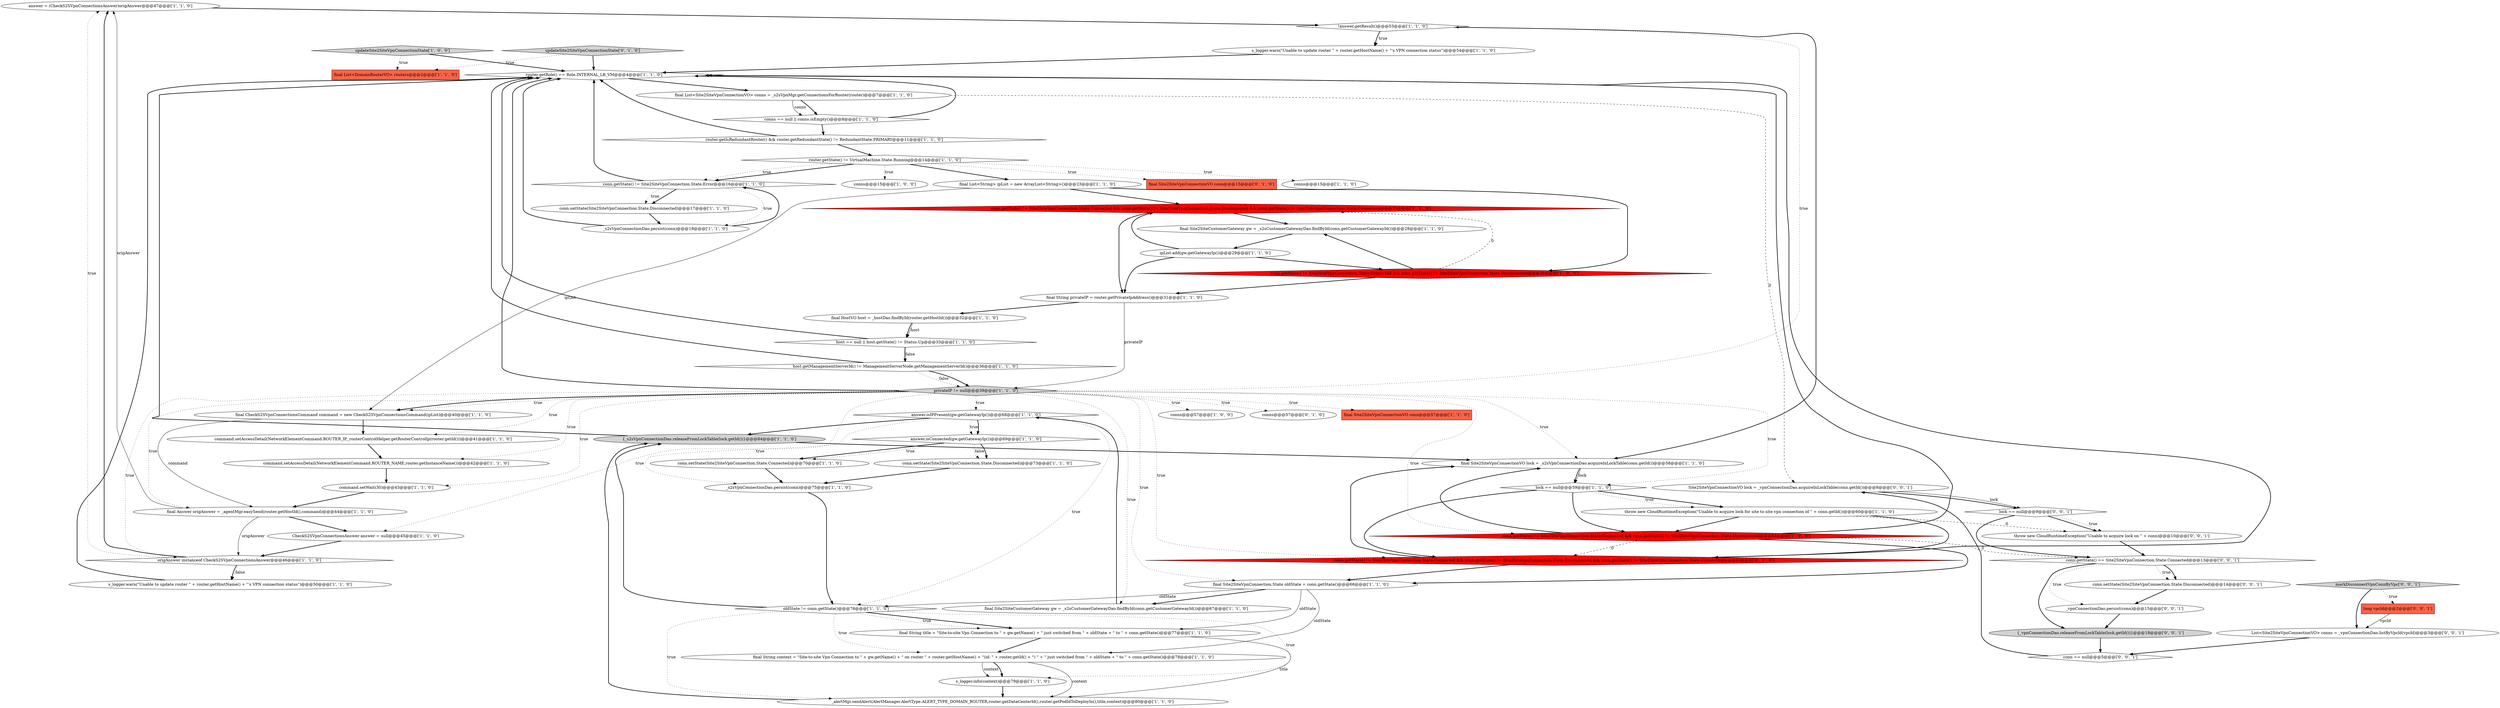 digraph {
47 [style = filled, label = "answer = (CheckS2SVpnConnectionsAnswer)origAnswer@@@47@@@['1', '1', '0']", fillcolor = white, shape = ellipse image = "AAA0AAABBB1BBB"];
20 [style = filled, label = "ipList.add(gw.getGatewayIp())@@@29@@@['1', '1', '0']", fillcolor = white, shape = ellipse image = "AAA0AAABBB1BBB"];
49 [style = filled, label = "answer.isIPPresent(gw.getGatewayIp())@@@68@@@['1', '1', '0']", fillcolor = white, shape = diamond image = "AAA0AAABBB1BBB"];
28 [style = filled, label = "conns@@@15@@@['1', '1', '0']", fillcolor = white, shape = ellipse image = "AAA0AAABBB1BBB"];
31 [style = filled, label = "conn.getState() != Site2SiteVpnConnection.State.Connected && conn.getState() != Site2SiteVpnConnection.State.Disconnected@@@63@@@['1', '0', '0']", fillcolor = red, shape = diamond image = "AAA1AAABBB1BBB"];
57 [style = filled, label = "long vpcId@@@2@@@['0', '0', '1']", fillcolor = tomato, shape = box image = "AAA0AAABBB3BBB"];
38 [style = filled, label = "command.setWait(30)@@@43@@@['1', '1', '0']", fillcolor = white, shape = ellipse image = "AAA0AAABBB1BBB"];
34 [style = filled, label = "s_logger.info(context)@@@79@@@['1', '1', '0']", fillcolor = white, shape = ellipse image = "AAA0AAABBB1BBB"];
11 [style = filled, label = "command.setAccessDetail(NetworkElementCommand.ROUTER_IP,_routerControlHelper.getRouterControlIp(router.getId()))@@@41@@@['1', '1', '0']", fillcolor = white, shape = ellipse image = "AAA0AAABBB1BBB"];
40 [style = filled, label = "s_logger.warn(\"Unable to update router \" + router.getHostName() + \"'s VPN connection status\")@@@50@@@['1', '1', '0']", fillcolor = white, shape = ellipse image = "AAA0AAABBB1BBB"];
4 [style = filled, label = "conns@@@15@@@['1', '0', '0']", fillcolor = white, shape = ellipse image = "AAA0AAABBB1BBB"];
60 [style = filled, label = "Site2SiteVpnConnectionVO lock = _vpnConnectionDao.acquireInLockTable(conn.getId())@@@8@@@['0', '0', '1']", fillcolor = white, shape = ellipse image = "AAA0AAABBB3BBB"];
62 [style = filled, label = "conn == null@@@5@@@['0', '0', '1']", fillcolor = white, shape = diamond image = "AAA0AAABBB3BBB"];
64 [style = filled, label = "throw new CloudRuntimeException(\"Unable to acquire lock on \" + conn)@@@10@@@['0', '0', '1']", fillcolor = white, shape = ellipse image = "AAA0AAABBB3BBB"];
48 [style = filled, label = "conns == null || conns.isEmpty()@@@8@@@['1', '1', '0']", fillcolor = white, shape = diamond image = "AAA0AAABBB1BBB"];
23 [style = filled, label = "lock == null@@@59@@@['1', '1', '0']", fillcolor = white, shape = diamond image = "AAA0AAABBB1BBB"];
17 [style = filled, label = "final String context = \"Site-to-site Vpn Connection to \" + gw.getName() + \" on router \" + router.getHostName() + \"(id: \" + router.getId() + \") \" + \" just switched from \" + oldState + \" to \" + conn.getState()@@@78@@@['1', '1', '0']", fillcolor = white, shape = ellipse image = "AAA0AAABBB1BBB"];
36 [style = filled, label = "s_logger.warn(\"Unable to update router \" + router.getHostName() + \"'s VPN connection status\")@@@54@@@['1', '1', '0']", fillcolor = white, shape = ellipse image = "AAA0AAABBB1BBB"];
53 [style = filled, label = "conn.getState() != Site2SiteVpnConnection.State.Connected && conn.getState() != Site2SiteVpnConnection.State.Disconnected && conn.getState() != Site2SiteVpnConnection.State.Connecting@@@63@@@['0', '1', '0']", fillcolor = red, shape = diamond image = "AAA1AAABBB2BBB"];
13 [style = filled, label = "throw new CloudRuntimeException(\"Unable to acquire lock for site to site vpn connection id \" + conn.getId())@@@60@@@['1', '1', '0']", fillcolor = white, shape = ellipse image = "AAA0AAABBB1BBB"];
1 [style = filled, label = "{_s2sVpnConnectionDao.releaseFromLockTable(lock.getId())}@@@84@@@['1', '1', '0']", fillcolor = lightgray, shape = ellipse image = "AAA0AAABBB1BBB"];
45 [style = filled, label = "router.getRole() == Role.INTERNAL_LB_VM@@@4@@@['1', '1', '0']", fillcolor = white, shape = diamond image = "AAA0AAABBB1BBB"];
5 [style = filled, label = "conn.setState(Site2SiteVpnConnection.State.Disconnected)@@@17@@@['1', '1', '0']", fillcolor = white, shape = ellipse image = "AAA0AAABBB1BBB"];
26 [style = filled, label = "conns@@@57@@@['1', '0', '0']", fillcolor = white, shape = ellipse image = "AAA0AAABBB1BBB"];
22 [style = filled, label = "final List<String> ipList = new ArrayList<String>()@@@23@@@['1', '1', '0']", fillcolor = white, shape = ellipse image = "AAA0AAABBB1BBB"];
21 [style = filled, label = "final List<Site2SiteVpnConnectionVO> conns = _s2sVpnMgr.getConnectionsForRouter(router)@@@7@@@['1', '1', '0']", fillcolor = white, shape = ellipse image = "AAA0AAABBB1BBB"];
19 [style = filled, label = "final Answer origAnswer = _agentMgr.easySend(router.getHostId(),command)@@@44@@@['1', '1', '0']", fillcolor = white, shape = ellipse image = "AAA0AAABBB1BBB"];
15 [style = filled, label = "final List<DomainRouterVO> routers@@@2@@@['1', '1', '0']", fillcolor = tomato, shape = box image = "AAA0AAABBB1BBB"];
24 [style = filled, label = "updateSite2SiteVpnConnectionState['1', '0', '0']", fillcolor = lightgray, shape = diamond image = "AAA0AAABBB1BBB"];
25 [style = filled, label = "command.setAccessDetail(NetworkElementCommand.ROUTER_NAME,router.getInstanceName())@@@42@@@['1', '1', '0']", fillcolor = white, shape = ellipse image = "AAA0AAABBB1BBB"];
37 [style = filled, label = "_alertMgr.sendAlert(AlertManager.AlertType.ALERT_TYPE_DOMAIN_ROUTER,router.getDataCenterId(),router.getPodIdToDeployIn(),title,context)@@@80@@@['1', '1', '0']", fillcolor = white, shape = ellipse image = "AAA0AAABBB1BBB"];
39 [style = filled, label = "final Site2SiteCustomerGateway gw = _s2sCustomerGatewayDao.findById(conn.getCustomerGatewayId())@@@67@@@['1', '1', '0']", fillcolor = white, shape = ellipse image = "AAA0AAABBB1BBB"];
9 [style = filled, label = "_s2sVpnConnectionDao.persist(conn)@@@18@@@['1', '1', '0']", fillcolor = white, shape = ellipse image = "AAA0AAABBB1BBB"];
42 [style = filled, label = "privateIP != null@@@39@@@['1', '1', '0']", fillcolor = lightgray, shape = diamond image = "AAA0AAABBB1BBB"];
41 [style = filled, label = "final String title = \"Site-to-site Vpn Connection to \" + gw.getName() + \" just switched from \" + oldState + \" to \" + conn.getState()@@@77@@@['1', '1', '0']", fillcolor = white, shape = ellipse image = "AAA0AAABBB1BBB"];
46 [style = filled, label = "oldState != conn.getState()@@@76@@@['1', '1', '0']", fillcolor = white, shape = diamond image = "AAA0AAABBB1BBB"];
52 [style = filled, label = "conns@@@57@@@['0', '1', '0']", fillcolor = white, shape = ellipse image = "AAA0AAABBB2BBB"];
55 [style = filled, label = "conn.getState() != Site2SiteVpnConnection.State.Connected && conn.getState() != Site2SiteVpnConnection.State.Disconnected && conn.getState() != Site2SiteVpnConnection.State.Connecting@@@25@@@['0', '1', '0']", fillcolor = red, shape = diamond image = "AAA1AAABBB2BBB"];
54 [style = filled, label = "final Site2SiteVpnConnectionVO conn@@@15@@@['0', '1', '0']", fillcolor = tomato, shape = box image = "AAA0AAABBB2BBB"];
50 [style = filled, label = "answer.isConnected(gw.getGatewayIp())@@@69@@@['1', '1', '0']", fillcolor = white, shape = diamond image = "AAA0AAABBB1BBB"];
32 [style = filled, label = "final Site2SiteVpnConnectionVO conn@@@57@@@['1', '1', '0']", fillcolor = tomato, shape = box image = "AAA0AAABBB1BBB"];
12 [style = filled, label = "router.getState() != VirtualMachine.State.Running@@@14@@@['1', '1', '0']", fillcolor = white, shape = diamond image = "AAA0AAABBB1BBB"];
29 [style = filled, label = "final HostVO host = _hostDao.findById(router.getHostId())@@@32@@@['1', '1', '0']", fillcolor = white, shape = ellipse image = "AAA0AAABBB1BBB"];
27 [style = filled, label = "final Site2SiteVpnConnection.State oldState = conn.getState()@@@66@@@['1', '1', '0']", fillcolor = white, shape = ellipse image = "AAA0AAABBB1BBB"];
44 [style = filled, label = "router.getIsRedundantRouter() && router.getRedundantState() != RedundantState.PRIMARY@@@11@@@['1', '1', '0']", fillcolor = white, shape = diamond image = "AAA0AAABBB1BBB"];
56 [style = filled, label = "lock == null@@@9@@@['0', '0', '1']", fillcolor = white, shape = diamond image = "AAA0AAABBB3BBB"];
16 [style = filled, label = "origAnswer instanceof CheckS2SVpnConnectionsAnswer@@@46@@@['1', '1', '0']", fillcolor = white, shape = diamond image = "AAA0AAABBB1BBB"];
61 [style = filled, label = "conn.getState() == Site2SiteVpnConnection.State.Connected@@@13@@@['0', '0', '1']", fillcolor = white, shape = diamond image = "AAA0AAABBB3BBB"];
66 [style = filled, label = "{_vpnConnectionDao.releaseFromLockTable(lock.getId())}@@@18@@@['0', '0', '1']", fillcolor = lightgray, shape = ellipse image = "AAA0AAABBB3BBB"];
35 [style = filled, label = "final CheckS2SVpnConnectionsCommand command = new CheckS2SVpnConnectionsCommand(ipList)@@@40@@@['1', '1', '0']", fillcolor = white, shape = ellipse image = "AAA0AAABBB1BBB"];
63 [style = filled, label = "List<Site2SiteVpnConnectionVO> conns = _vpnConnectionDao.listByVpcId(vpcId)@@@3@@@['0', '0', '1']", fillcolor = white, shape = ellipse image = "AAA0AAABBB3BBB"];
10 [style = filled, label = "host.getManagementServerId() != ManagementServerNode.getManagementServerId()@@@36@@@['1', '1', '0']", fillcolor = white, shape = diamond image = "AAA0AAABBB1BBB"];
2 [style = filled, label = "_s2sVpnConnectionDao.persist(conn)@@@75@@@['1', '1', '0']", fillcolor = white, shape = ellipse image = "AAA0AAABBB1BBB"];
33 [style = filled, label = "final Site2SiteCustomerGateway gw = _s2sCustomerGatewayDao.findById(conn.getCustomerGatewayId())@@@28@@@['1', '1', '0']", fillcolor = white, shape = ellipse image = "AAA0AAABBB1BBB"];
0 [style = filled, label = "CheckS2SVpnConnectionsAnswer answer = null@@@45@@@['1', '1', '0']", fillcolor = white, shape = ellipse image = "AAA0AAABBB1BBB"];
8 [style = filled, label = "conn.getState() != Site2SiteVpnConnection.State.Connected && conn.getState() != Site2SiteVpnConnection.State.Disconnected@@@25@@@['1', '0', '0']", fillcolor = red, shape = diamond image = "AAA1AAABBB1BBB"];
43 [style = filled, label = "!answer.getResult()@@@53@@@['1', '1', '0']", fillcolor = white, shape = diamond image = "AAA0AAABBB1BBB"];
6 [style = filled, label = "final String privateIP = router.getPrivateIpAddress()@@@31@@@['1', '1', '0']", fillcolor = white, shape = ellipse image = "AAA0AAABBB1BBB"];
58 [style = filled, label = "conn.setState(Site2SiteVpnConnection.State.Disconnected)@@@14@@@['0', '0', '1']", fillcolor = white, shape = ellipse image = "AAA0AAABBB3BBB"];
51 [style = filled, label = "updateSite2SiteVpnConnectionState['0', '1', '0']", fillcolor = lightgray, shape = diamond image = "AAA0AAABBB2BBB"];
18 [style = filled, label = "conn.setState(Site2SiteVpnConnection.State.Connected)@@@70@@@['1', '1', '0']", fillcolor = white, shape = ellipse image = "AAA0AAABBB1BBB"];
3 [style = filled, label = "conn.setState(Site2SiteVpnConnection.State.Disconnected)@@@73@@@['1', '1', '0']", fillcolor = white, shape = ellipse image = "AAA0AAABBB1BBB"];
59 [style = filled, label = "markDisconnectVpnConnByVpc['0', '0', '1']", fillcolor = lightgray, shape = diamond image = "AAA0AAABBB3BBB"];
65 [style = filled, label = "_vpnConnectionDao.persist(conn)@@@15@@@['0', '0', '1']", fillcolor = white, shape = ellipse image = "AAA0AAABBB3BBB"];
30 [style = filled, label = "host == null || host.getState() != Status.Up@@@33@@@['1', '1', '0']", fillcolor = white, shape = diamond image = "AAA0AAABBB1BBB"];
7 [style = filled, label = "conn.getState() != Site2SiteVpnConnection.State.Error@@@16@@@['1', '1', '0']", fillcolor = white, shape = diamond image = "AAA0AAABBB1BBB"];
14 [style = filled, label = "final Site2SiteVpnConnectionVO lock = _s2sVpnConnectionDao.acquireInLockTable(conn.getId())@@@58@@@['1', '1', '0']", fillcolor = white, shape = ellipse image = "AAA0AAABBB1BBB"];
61->66 [style = bold, label=""];
46->37 [style = dotted, label="true"];
5->9 [style = bold, label=""];
29->30 [style = bold, label=""];
56->64 [style = bold, label=""];
42->45 [style = bold, label=""];
17->34 [style = solid, label="context"];
21->48 [style = bold, label=""];
8->6 [style = bold, label=""];
66->62 [style = bold, label=""];
9->7 [style = bold, label=""];
49->2 [style = dotted, label="true"];
12->7 [style = bold, label=""];
6->29 [style = bold, label=""];
27->46 [style = solid, label="oldState"];
61->65 [style = dotted, label="true"];
22->8 [style = bold, label=""];
53->27 [style = bold, label=""];
42->19 [style = dotted, label="true"];
23->13 [style = bold, label=""];
39->49 [style = bold, label=""];
12->54 [style = dotted, label="true"];
42->38 [style = dotted, label="true"];
50->3 [style = dotted, label="false"];
42->23 [style = dotted, label="true"];
13->31 [style = bold, label=""];
35->19 [style = solid, label="command"];
16->47 [style = dotted, label="true"];
51->15 [style = dotted, label="true"];
42->0 [style = dotted, label="true"];
12->22 [style = bold, label=""];
27->17 [style = solid, label="oldState"];
11->25 [style = bold, label=""];
42->32 [style = dotted, label="true"];
8->55 [style = dashed, label="0"];
31->14 [style = bold, label=""];
27->41 [style = solid, label="oldState"];
19->47 [style = solid, label="origAnswer"];
16->40 [style = bold, label=""];
42->26 [style = dotted, label="true"];
31->61 [style = dashed, label="0"];
30->10 [style = dotted, label="false"];
50->18 [style = bold, label=""];
37->1 [style = bold, label=""];
62->60 [style = bold, label=""];
50->3 [style = bold, label=""];
65->66 [style = bold, label=""];
47->43 [style = bold, label=""];
48->44 [style = bold, label=""];
44->12 [style = bold, label=""];
46->41 [style = bold, label=""];
21->48 [style = solid, label="conns"];
50->18 [style = dotted, label="true"];
17->34 [style = bold, label=""];
7->5 [style = bold, label=""];
20->8 [style = bold, label=""];
49->1 [style = bold, label=""];
63->62 [style = bold, label=""];
3->2 [style = bold, label=""];
31->27 [style = bold, label=""];
56->64 [style = dotted, label="true"];
42->43 [style = dotted, label="true"];
10->45 [style = bold, label=""];
59->63 [style = bold, label=""];
42->52 [style = dotted, label="true"];
30->10 [style = bold, label=""];
45->21 [style = bold, label=""];
42->16 [style = dotted, label="true"];
12->4 [style = dotted, label="true"];
13->64 [style = dashed, label="0"];
12->7 [style = dotted, label="true"];
44->45 [style = bold, label=""];
1->45 [style = bold, label=""];
49->46 [style = dotted, label="true"];
60->56 [style = bold, label=""];
25->38 [style = bold, label=""];
42->39 [style = dotted, label="true"];
23->31 [style = bold, label=""];
21->60 [style = dashed, label="0"];
8->33 [style = bold, label=""];
0->16 [style = bold, label=""];
41->37 [style = solid, label="title"];
6->42 [style = solid, label="privateIP"];
17->37 [style = solid, label="context"];
22->55 [style = bold, label=""];
43->36 [style = bold, label=""];
49->50 [style = dotted, label="true"];
42->11 [style = dotted, label="true"];
38->19 [style = bold, label=""];
19->0 [style = bold, label=""];
49->50 [style = bold, label=""];
24->45 [style = bold, label=""];
7->5 [style = dotted, label="true"];
42->53 [style = dotted, label="true"];
53->14 [style = bold, label=""];
61->58 [style = dotted, label="true"];
27->39 [style = bold, label=""];
31->53 [style = dashed, label="0"];
14->23 [style = bold, label=""];
42->49 [style = dotted, label="true"];
43->14 [style = bold, label=""];
51->45 [style = bold, label=""];
10->42 [style = dotted, label="false"];
23->13 [style = dotted, label="true"];
55->6 [style = bold, label=""];
64->61 [style = bold, label=""];
14->23 [style = solid, label="lock"];
19->16 [style = solid, label="origAnswer"];
43->36 [style = dotted, label="true"];
58->65 [style = bold, label=""];
57->63 [style = solid, label="vpcId"];
2->46 [style = bold, label=""];
33->20 [style = bold, label=""];
13->53 [style = bold, label=""];
29->30 [style = solid, label="host"];
16->47 [style = bold, label=""];
16->40 [style = dotted, label="false"];
22->35 [style = solid, label="ipList"];
60->56 [style = solid, label="lock"];
42->31 [style = dotted, label="true"];
56->61 [style = bold, label=""];
20->6 [style = bold, label=""];
61->58 [style = bold, label=""];
7->9 [style = dotted, label="true"];
18->2 [style = bold, label=""];
46->41 [style = dotted, label="true"];
20->55 [style = bold, label=""];
42->35 [style = bold, label=""];
7->45 [style = bold, label=""];
12->28 [style = dotted, label="true"];
46->34 [style = dotted, label="true"];
41->17 [style = bold, label=""];
46->17 [style = dotted, label="true"];
48->45 [style = bold, label=""];
42->14 [style = dotted, label="true"];
42->27 [style = dotted, label="true"];
10->42 [style = bold, label=""];
46->1 [style = bold, label=""];
34->37 [style = bold, label=""];
55->33 [style = bold, label=""];
9->45 [style = bold, label=""];
24->15 [style = dotted, label="true"];
42->35 [style = dotted, label="true"];
59->57 [style = dotted, label="true"];
1->14 [style = bold, label=""];
23->53 [style = bold, label=""];
40->45 [style = bold, label=""];
42->25 [style = dotted, label="true"];
36->45 [style = bold, label=""];
31->45 [style = bold, label=""];
53->45 [style = bold, label=""];
30->45 [style = bold, label=""];
35->11 [style = bold, label=""];
}
